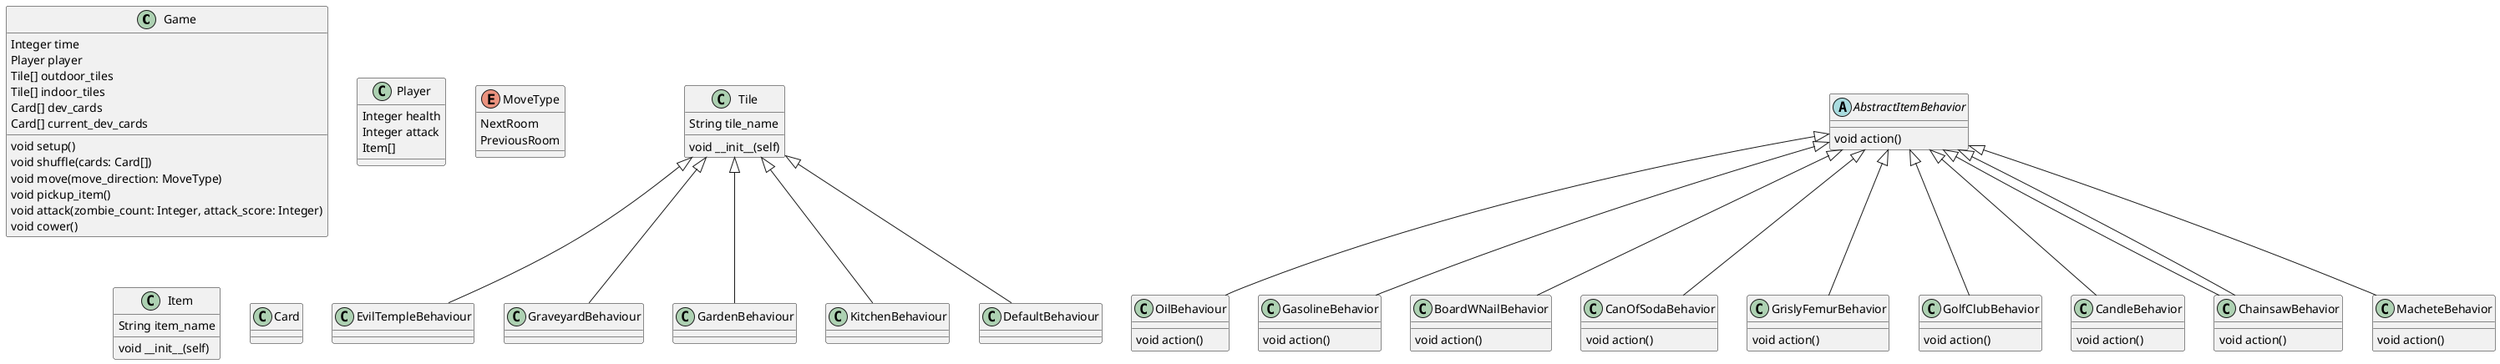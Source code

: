 @startuml Class Diagram

class Game {
    Integer time
    Player player
    Tile[] outdoor_tiles
    Tile[] indoor_tiles
    Card[] dev_cards
    Card[] current_dev_cards
    void setup()
    void shuffle(cards: Card[])
    void move(move_direction: MoveType)
    void pickup_item()
    void attack(zombie_count: Integer, attack_score: Integer)
    void cower()
}

class Player {
    Integer health
    Integer attack
    Item[]
}

enum MoveType {
    NextRoom
    PreviousRoom
}

class Tile {
    String tile_name
    void __init__(self)
}

class EvilTempleBehaviour {

}

class GraveyardBehaviour {

}

class GardenBehaviour {

}

class KitchenBehaviour {

}

class DefaultBehaviour {

}

Tile <|-- DefaultBehaviour
Tile <|-- EvilTempleBehaviour
Tile <|-- GraveyardBehaviour
Tile <|-- GardenBehaviour
Tile <|-- KitchenBehaviour

class Item {
    String item_name
    void __init__(self)
}

abstract AbstractItemBehavior {
    void action()
}

class OilBehaviour {
    void action()
}

class GasolineBehavior {
    void action()
}

class BoardWNailBehavior {
    void action()
}

class CanOfSodaBehavior {
    void action()
}

class GrislyFemurBehavior {
    void action()
}

class GolfClubBehavior {
    void action()
}

class CandleBehavior {
    void action()
}

class ChainsawBehavior {
    void action()
}

class MacheteBehavior {
    void action()
}

AbstractItemBehavior <|-- CandleBehavior
AbstractItemBehavior <|-- ChainsawBehavior
AbstractItemBehavior <|-- ChainsawBehavior
AbstractItemBehavior <|-- MacheteBehavior
AbstractItemBehavior <|-- GolfClubBehavior
AbstractItemBehavior <|-- GrislyFemurBehavior
AbstractItemBehavior <|-- BoardWNailBehavior
AbstractItemBehavior <|-- GasolineBehavior
AbstractItemBehavior <|-- CanOfSodaBehavior
AbstractItemBehavior <|-- OilBehaviour

class Card
@enduml